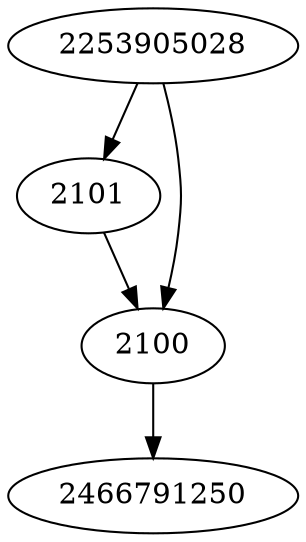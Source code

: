 strict digraph  {
2466791250;
2253905028;
2101;
2100;
2253905028 -> 2100;
2253905028 -> 2101;
2101 -> 2100;
2100 -> 2466791250;
}
